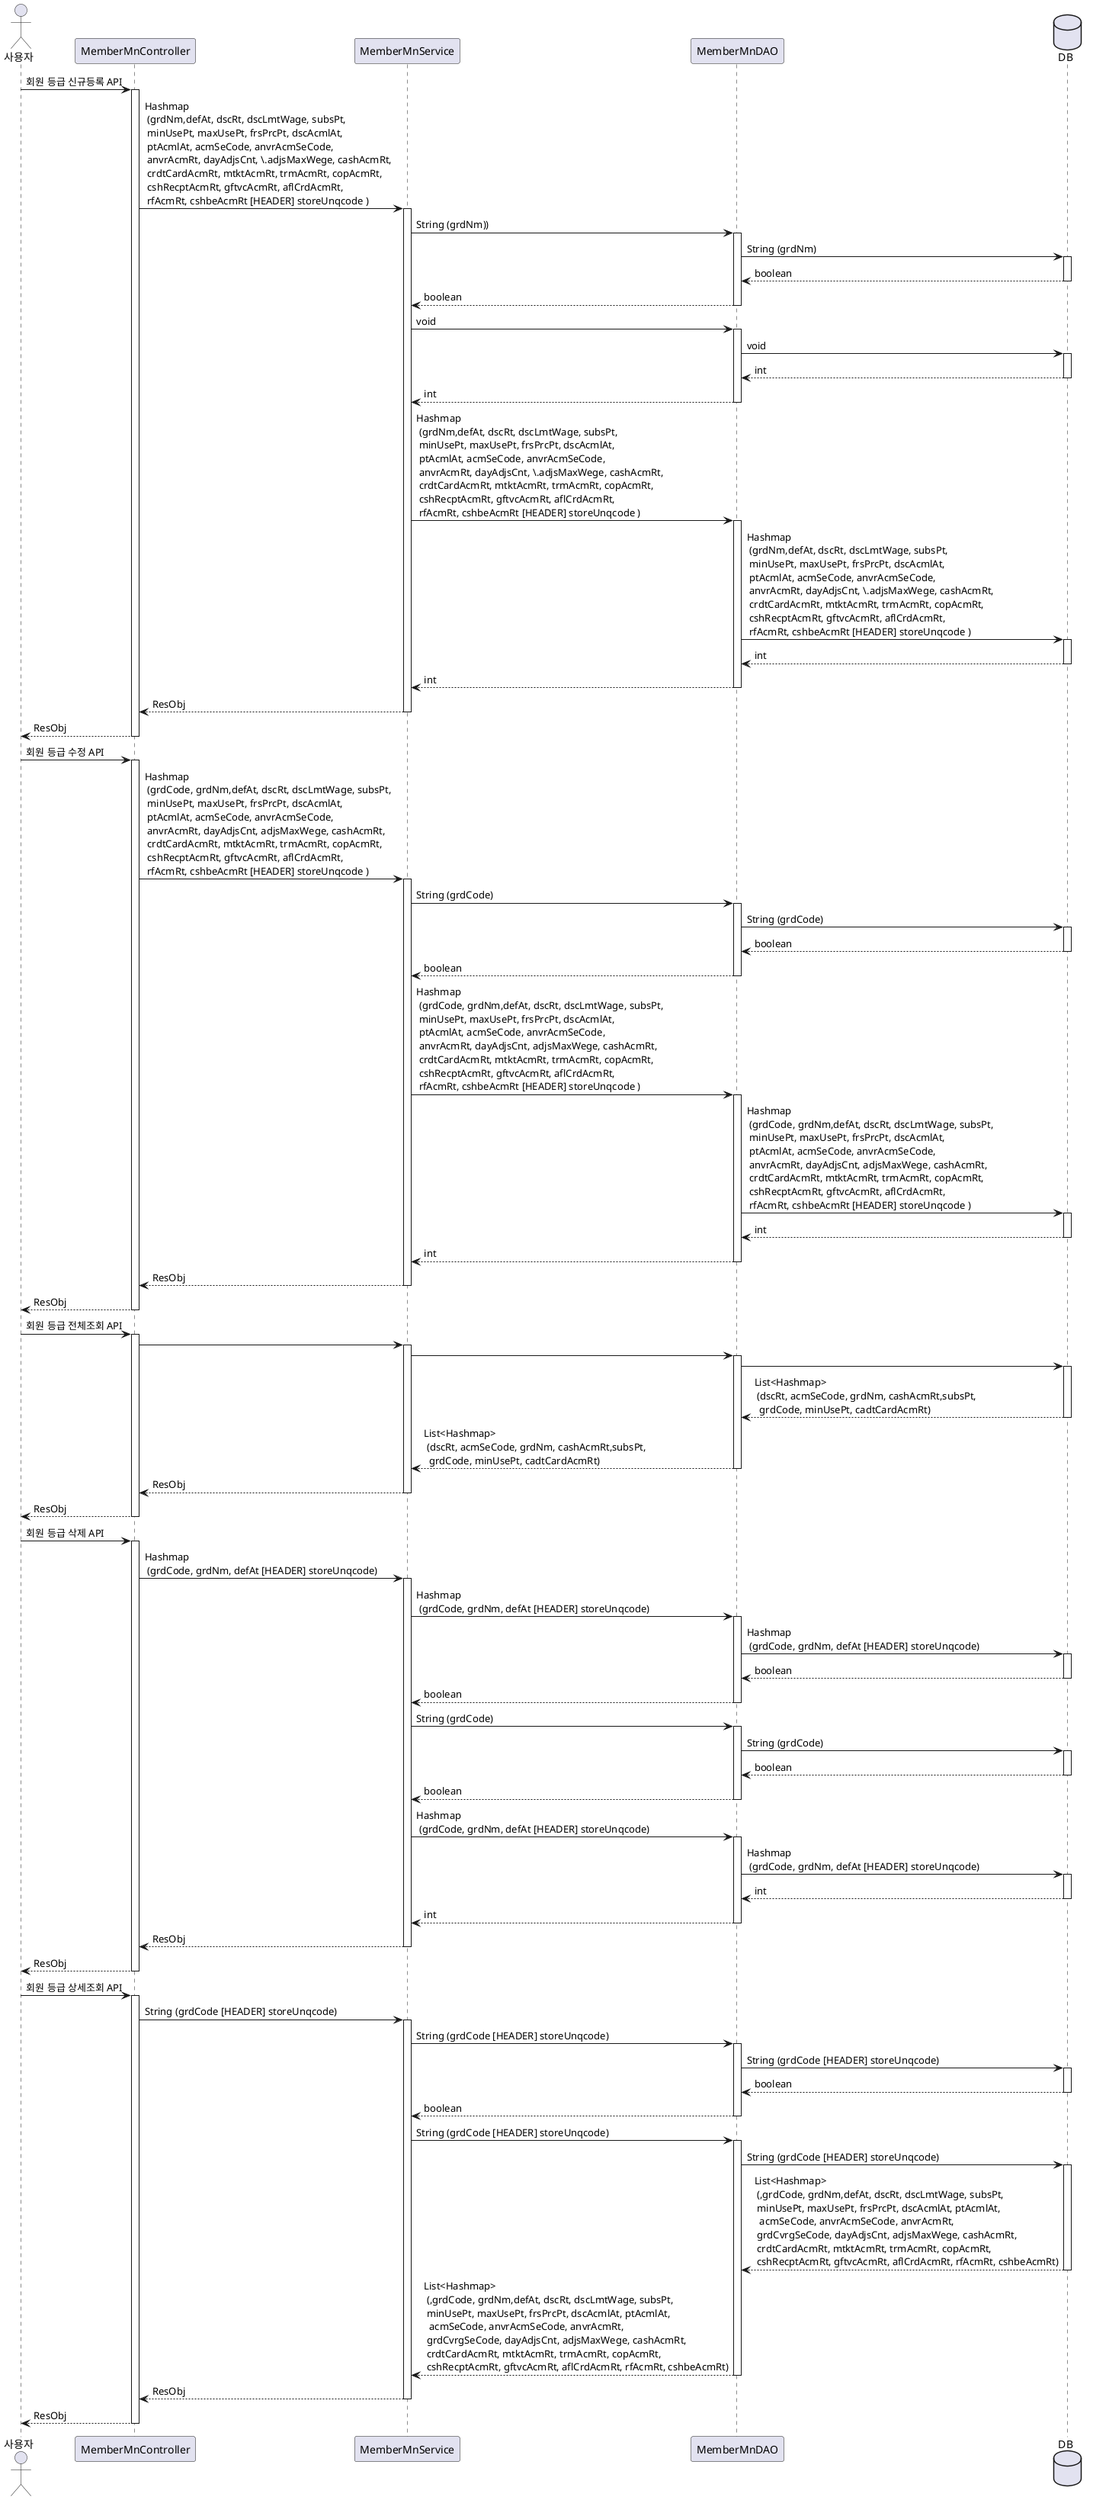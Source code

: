 @startuml Sample Sequence

actor "사용자" as user
participant "MemberMnController" as controller
participant "MemberMnService" as service
participant "MemberMnDAO" as dao
database "DB" as db

' API11
user -> controller :회원 등급 신규등록 API
activate controller
controller -> service : Hashmap \n (grdNm,defAt, dscRt, dscLmtWage, subsPt, \n minUsePt, maxUsePt, frsPrcPt, dscAcmlAt, \n ptAcmlAt, acmSeCode, anvrAcmSeCode, \n anvrAcmRt, dayAdjsCnt, \.adjsMaxWege, cashAcmRt, \n crdtCardAcmRt, mtktAcmRt, trmAcmRt, copAcmRt, \n cshRecptAcmRt, gftvcAcmRt, aflCrdAcmRt, \n rfAcmRt, cshbeAcmRt [HEADER] storeUnqcode )
activate service
service -> dao: String (grdNm))
activate dao
dao -> db: String (grdNm)
activate db
dao <-- db: boolean
deactivate db
service <-- dao: boolean
deactivate dao
service -> dao: void
activate dao
dao -> db: void
activate db
dao <-- db: int
deactivate db
service <-- dao: int
deactivate dao
service -> dao: Hashmap \n (grdNm,defAt, dscRt, dscLmtWage, subsPt, \n minUsePt, maxUsePt, frsPrcPt, dscAcmlAt, \n ptAcmlAt, acmSeCode, anvrAcmSeCode, \n anvrAcmRt, dayAdjsCnt, \.adjsMaxWege, cashAcmRt, \n crdtCardAcmRt, mtktAcmRt, trmAcmRt, copAcmRt, \n cshRecptAcmRt, gftvcAcmRt, aflCrdAcmRt, \n rfAcmRt, cshbeAcmRt [HEADER] storeUnqcode )
activate dao
dao -> db: Hashmap \n (grdNm,defAt, dscRt, dscLmtWage, subsPt, \n minUsePt, maxUsePt, frsPrcPt, dscAcmlAt, \n ptAcmlAt, acmSeCode, anvrAcmSeCode, \n anvrAcmRt, dayAdjsCnt, \.adjsMaxWege, cashAcmRt, \n crdtCardAcmRt, mtktAcmRt, trmAcmRt, copAcmRt, \n cshRecptAcmRt, gftvcAcmRt, aflCrdAcmRt, \n rfAcmRt, cshbeAcmRt [HEADER] storeUnqcode )
activate db
dao <-- db: int
deactivate db
service <-- dao: int
deactivate dao
controller <-- service: ResObj
deactivate service
user <-- controller: ResObj
deactivate controller

' API11
user -> controller :회원 등급 수정 API
activate controller
controller -> service : Hashmap \n (grdCode, grdNm,defAt, dscRt, dscLmtWage, subsPt, \n minUsePt, maxUsePt, frsPrcPt, dscAcmlAt, \n ptAcmlAt, acmSeCode, anvrAcmSeCode, \n anvrAcmRt, dayAdjsCnt, adjsMaxWege, cashAcmRt, \n crdtCardAcmRt, mtktAcmRt, trmAcmRt, copAcmRt, \n cshRecptAcmRt, gftvcAcmRt, aflCrdAcmRt, \n rfAcmRt, cshbeAcmRt [HEADER] storeUnqcode )
activate service
service -> dao: String (grdCode)
activate dao
dao -> db: String (grdCode)
activate db
dao <-- db: boolean
deactivate db
service <-- dao: boolean
deactivate dao
service -> dao: Hashmap \n (grdCode, grdNm,defAt, dscRt, dscLmtWage, subsPt, \n minUsePt, maxUsePt, frsPrcPt, dscAcmlAt, \n ptAcmlAt, acmSeCode, anvrAcmSeCode, \n anvrAcmRt, dayAdjsCnt, adjsMaxWege, cashAcmRt, \n crdtCardAcmRt, mtktAcmRt, trmAcmRt, copAcmRt, \n cshRecptAcmRt, gftvcAcmRt, aflCrdAcmRt, \n rfAcmRt, cshbeAcmRt [HEADER] storeUnqcode )
activate dao
dao -> db: Hashmap \n (grdCode, grdNm,defAt, dscRt, dscLmtWage, subsPt, \n minUsePt, maxUsePt, frsPrcPt, dscAcmlAt, \n ptAcmlAt, acmSeCode, anvrAcmSeCode, \n anvrAcmRt, dayAdjsCnt, adjsMaxWege, cashAcmRt, \n crdtCardAcmRt, mtktAcmRt, trmAcmRt, copAcmRt, \n cshRecptAcmRt, gftvcAcmRt, aflCrdAcmRt, \n rfAcmRt, cshbeAcmRt [HEADER] storeUnqcode )
activate db
dao <-- db: int
deactivate db
service <-- dao: int
deactivate dao
controller <-- service: ResObj
deactivate service
user <-- controller: ResObj
deactivate controller

' API12
user -> controller :회원 등급 전체조회 API
activate controller
controller -> service :
activate service
service -> dao:
activate dao
dao -> db:
activate db
dao <-- db: List<Hashmap> \n (dscRt, acmSeCode, grdNm, cashAcmRt,subsPt, \n  grdCode, minUsePt, cadtCardAcmRt)
deactivate db
service <-- dao: List<Hashmap> \n (dscRt, acmSeCode, grdNm, cashAcmRt,subsPt, \n  grdCode, minUsePt, cadtCardAcmRt)
deactivate dao
controller <-- service: ResObj
deactivate service
user <-- controller: ResObj
deactivate controller

' API13
user -> controller :회원 등급 삭제 API
activate controller
controller -> service :Hashmap \n (grdCode, grdNm, defAt [HEADER] storeUnqcode)
activate service
service -> dao: Hashmap \n (grdCode, grdNm, defAt [HEADER] storeUnqcode)
activate dao
dao -> db: Hashmap \n (grdCode, grdNm, defAt [HEADER] storeUnqcode)
activate db
dao <-- db: boolean
deactivate db
service <-- dao: boolean
deactivate dao
service -> dao: String (grdCode)
activate dao
dao -> db: String (grdCode)
activate db
dao <-- db: boolean
deactivate db
service <-- dao: boolean
deactivate dao
service -> dao: Hashmap \n (grdCode, grdNm, defAt [HEADER] storeUnqcode)
activate dao
dao -> db: Hashmap \n (grdCode, grdNm, defAt [HEADER] storeUnqcode)
activate db
dao <-- db: int
deactivate db
service <-- dao: int
deactivate dao
controller <-- service: ResObj
deactivate service
user <-- controller: ResObj
deactivate controller

' API14
user -> controller :회원 등급 상세조회 API
activate controller
controller -> service :String (grdCode [HEADER] storeUnqcode)
activate service
service -> dao: String (grdCode [HEADER] storeUnqcode)
activate dao
dao -> db: String (grdCode [HEADER] storeUnqcode)
activate db
dao <-- db: boolean
deactivate db
service <-- dao: boolean
deactivate dao
service -> dao: String (grdCode [HEADER] storeUnqcode)
activate dao
dao -> db: String (grdCode [HEADER] storeUnqcode)
activate db
dao <-- db: List<Hashmap> \n (,grdCode, grdNm,defAt, dscRt, dscLmtWage, subsPt, \n minUsePt, maxUsePt, frsPrcPt, dscAcmlAt, ptAcmlAt,\n  acmSeCode, anvrAcmSeCode, anvrAcmRt, \n grdCvrgSeCode, dayAdjsCnt, adjsMaxWege, cashAcmRt, \n crdtCardAcmRt, mtktAcmRt, trmAcmRt, copAcmRt, \n cshRecptAcmRt, gftvcAcmRt, aflCrdAcmRt, rfAcmRt, cshbeAcmRt)
deactivate db
service <-- dao: List<Hashmap> \n (,grdCode, grdNm,defAt, dscRt, dscLmtWage, subsPt, \n minUsePt, maxUsePt, frsPrcPt, dscAcmlAt, ptAcmlAt,\n  acmSeCode, anvrAcmSeCode, anvrAcmRt, \n grdCvrgSeCode, dayAdjsCnt, adjsMaxWege, cashAcmRt, \n crdtCardAcmRt, mtktAcmRt, trmAcmRt, copAcmRt, \n cshRecptAcmRt, gftvcAcmRt, aflCrdAcmRt, rfAcmRt, cshbeAcmRt)
deactivate dao
controller <-- service: ResObj
deactivate service
user <-- controller: ResObj
deactivate controller



@enduml